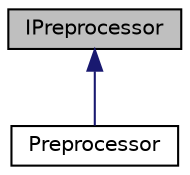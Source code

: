 digraph "IPreprocessor"
{
  edge [fontname="Helvetica",fontsize="10",labelfontname="Helvetica",labelfontsize="10"];
  node [fontname="Helvetica",fontsize="10",shape=record];
  Node1 [label="IPreprocessor",height=0.2,width=0.4,color="black", fillcolor="grey75", style="filled" fontcolor="black"];
  Node1 -> Node2 [dir="back",color="midnightblue",fontsize="10",style="solid",fontname="Helvetica"];
  Node2 [label="Preprocessor",height=0.2,width=0.4,color="black", fillcolor="white", style="filled",URL="$class_preprocessor.html",tooltip="The Preprocessor class is an implementation of the IPreprocessor, uses skin-color modell to segment t..."];
}
